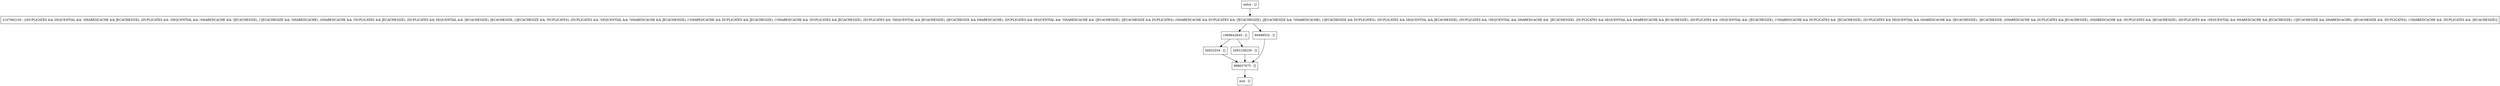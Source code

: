 digraph addWaiterToEndOfList {
node [shape=record];
entry [label="entry - []"];
exit [label="exit - []"];
2107662102 [label="2107662102 - [(DUPLICATES && SEQUENTIAL && !SHAREDCACHE && JECACHESIZE), (DUPLICATES && !SEQUENTIAL && !SHAREDCACHE && !JECACHESIZE), (!JECACHESIZE && !SHAREDCACHE), (SHAREDCACHE && !DUPLICATES && JECACHESIZE), (DUPLICATES && SEQUENTIAL && !JECACHESIZE), JECACHESIZE, (!JECACHESIZE && !DUPLICATES), (DUPLICATES && !SEQUENTIAL && !SHAREDCACHE && JECACHESIZE), (!SHAREDCACHE && DUPLICATES && JECACHESIZE), (!SHAREDCACHE && !DUPLICATES && JECACHESIZE), (DUPLICATES && !SEQUENTIAL && JECACHESIZE), (JECACHESIZE && SHAREDCACHE), (DUPLICATES && SEQUENTIAL && !SHAREDCACHE && !JECACHESIZE), (JECACHESIZE && DUPLICATES), (SHAREDCACHE && DUPLICATES && !JECACHESIZE), (JECACHESIZE && !SHAREDCACHE), (!JECACHESIZE && DUPLICATES), (DUPLICATES && SEQUENTIAL && JECACHESIZE), (DUPLICATES && !SEQUENTIAL && SHAREDCACHE && !JECACHESIZE), (DUPLICATES && SEQUENTIAL && SHAREDCACHE && JECACHESIZE), (DUPLICATES && !SEQUENTIAL && !JECACHESIZE), (!SHAREDCACHE && DUPLICATES && !JECACHESIZE), (DUPLICATES && SEQUENTIAL && SHAREDCACHE && !JECACHESIZE), !JECACHESIZE, (SHAREDCACHE && DUPLICATES && JECACHESIZE), (SHAREDCACHE && !DUPLICATES && !JECACHESIZE), (DUPLICATES && !SEQUENTIAL && SHAREDCACHE && JECACHESIZE), (!JECACHESIZE && SHAREDCACHE), (JECACHESIZE && !DUPLICATES), (!SHAREDCACHE && !DUPLICATES && !JECACHESIZE)]"];
1969642640 [label="1969642640 - []"];
998657675 [label="998657675 - []"];
56932554 [label="56932554 - []"];
66498532 [label="66498532 - []"];
2093158239 [label="2093158239 - []"];
entry;
exit;
entry -> 2107662102;
2107662102 -> 1969642640;
2107662102 -> 66498532;
1969642640 -> 56932554;
1969642640 -> 2093158239;
998657675 -> exit;
56932554 -> 998657675;
66498532 -> 998657675;
2093158239 -> 998657675;
}
